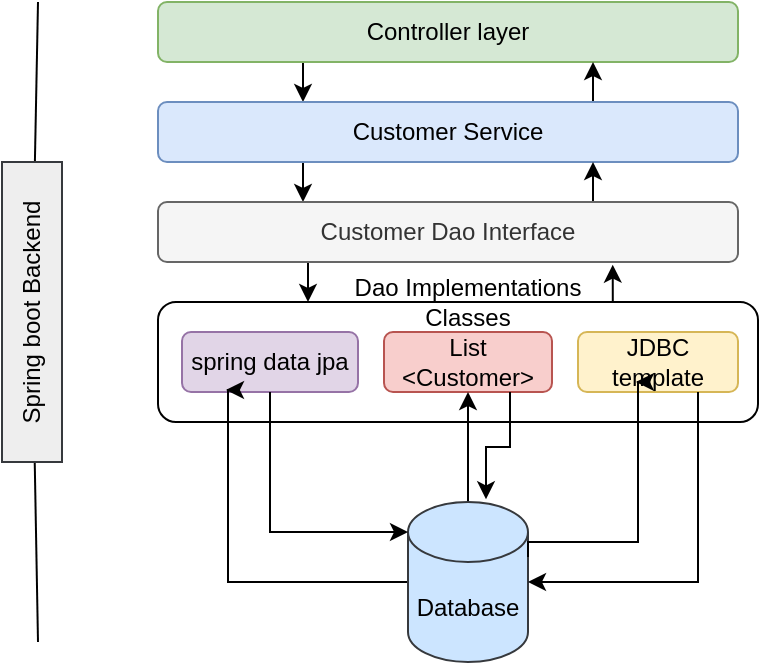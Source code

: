 <mxfile version="24.0.1" type="device">
  <diagram name="Page-1" id="lNiGZyVrh1PG7opVN7t-">
    <mxGraphModel dx="794" dy="446" grid="1" gridSize="10" guides="1" tooltips="1" connect="1" arrows="1" fold="1" page="1" pageScale="1" pageWidth="850" pageHeight="1100" background="#FFFFFF" math="0" shadow="0">
      <root>
        <mxCell id="0" />
        <mxCell id="1" parent="0" />
        <mxCell id="ifiETsFPABOgiDAHyqXk-23" style="edgeStyle=orthogonalEdgeStyle;rounded=0;orthogonalLoop=1;jettySize=auto;html=1;exitX=0.25;exitY=1;exitDx=0;exitDy=0;entryX=0.25;entryY=0;entryDx=0;entryDy=0;" edge="1" parent="1" source="ifiETsFPABOgiDAHyqXk-1" target="ifiETsFPABOgiDAHyqXk-2">
          <mxGeometry relative="1" as="geometry" />
        </mxCell>
        <mxCell id="ifiETsFPABOgiDAHyqXk-1" value="Controller layer" style="rounded=1;whiteSpace=wrap;html=1;fillColor=#d5e8d4;strokeColor=#82b366;" vertex="1" parent="1">
          <mxGeometry x="270" y="70" width="290" height="30" as="geometry" />
        </mxCell>
        <mxCell id="ifiETsFPABOgiDAHyqXk-21" style="edgeStyle=orthogonalEdgeStyle;rounded=0;orthogonalLoop=1;jettySize=auto;html=1;exitX=0.25;exitY=1;exitDx=0;exitDy=0;entryX=0.25;entryY=0;entryDx=0;entryDy=0;" edge="1" parent="1" source="ifiETsFPABOgiDAHyqXk-2" target="ifiETsFPABOgiDAHyqXk-3">
          <mxGeometry relative="1" as="geometry" />
        </mxCell>
        <mxCell id="ifiETsFPABOgiDAHyqXk-24" style="edgeStyle=orthogonalEdgeStyle;rounded=0;orthogonalLoop=1;jettySize=auto;html=1;exitX=0.75;exitY=0;exitDx=0;exitDy=0;entryX=0.75;entryY=1;entryDx=0;entryDy=0;" edge="1" parent="1" source="ifiETsFPABOgiDAHyqXk-2" target="ifiETsFPABOgiDAHyqXk-1">
          <mxGeometry relative="1" as="geometry" />
        </mxCell>
        <mxCell id="ifiETsFPABOgiDAHyqXk-2" value="Customer Service" style="rounded=1;whiteSpace=wrap;html=1;fillColor=#dae8fc;strokeColor=#6c8ebf;" vertex="1" parent="1">
          <mxGeometry x="270" y="120" width="290" height="30" as="geometry" />
        </mxCell>
        <mxCell id="ifiETsFPABOgiDAHyqXk-18" style="edgeStyle=orthogonalEdgeStyle;rounded=0;orthogonalLoop=1;jettySize=auto;html=1;exitX=0.25;exitY=1;exitDx=0;exitDy=0;entryX=0.25;entryY=0;entryDx=0;entryDy=0;" edge="1" parent="1" source="ifiETsFPABOgiDAHyqXk-3" target="ifiETsFPABOgiDAHyqXk-4">
          <mxGeometry relative="1" as="geometry" />
        </mxCell>
        <mxCell id="ifiETsFPABOgiDAHyqXk-22" style="edgeStyle=orthogonalEdgeStyle;rounded=0;orthogonalLoop=1;jettySize=auto;html=1;exitX=0.75;exitY=0;exitDx=0;exitDy=0;entryX=0.75;entryY=1;entryDx=0;entryDy=0;" edge="1" parent="1" source="ifiETsFPABOgiDAHyqXk-3" target="ifiETsFPABOgiDAHyqXk-2">
          <mxGeometry relative="1" as="geometry" />
        </mxCell>
        <mxCell id="ifiETsFPABOgiDAHyqXk-3" value="Customer Dao Interface" style="rounded=1;whiteSpace=wrap;html=1;fillColor=#f5f5f5;fontColor=#333333;strokeColor=#666666;" vertex="1" parent="1">
          <mxGeometry x="270" y="170" width="290" height="30" as="geometry" />
        </mxCell>
        <mxCell id="ifiETsFPABOgiDAHyqXk-4" value="" style="rounded=1;whiteSpace=wrap;html=1;" vertex="1" parent="1">
          <mxGeometry x="270" y="220" width="300" height="60" as="geometry" />
        </mxCell>
        <mxCell id="ifiETsFPABOgiDAHyqXk-5" value="spring data jpa" style="rounded=1;whiteSpace=wrap;html=1;fillColor=#e1d5e7;strokeColor=#9673a6;" vertex="1" parent="1">
          <mxGeometry x="282" y="235" width="88" height="30" as="geometry" />
        </mxCell>
        <mxCell id="ifiETsFPABOgiDAHyqXk-6" value="List &amp;lt;Customer&amp;gt;" style="rounded=1;whiteSpace=wrap;html=1;fillColor=#f8cecc;strokeColor=#b85450;" vertex="1" parent="1">
          <mxGeometry x="383" y="235" width="84" height="30" as="geometry" />
        </mxCell>
        <mxCell id="ifiETsFPABOgiDAHyqXk-7" value="JDBC template" style="rounded=1;whiteSpace=wrap;html=1;fillColor=#fff2cc;strokeColor=#d6b656;" vertex="1" parent="1">
          <mxGeometry x="480" y="235" width="80" height="30" as="geometry" />
        </mxCell>
        <mxCell id="ifiETsFPABOgiDAHyqXk-10" style="edgeStyle=orthogonalEdgeStyle;rounded=0;orthogonalLoop=1;jettySize=auto;html=1;exitX=0;exitY=0;exitDx=0;exitDy=27.5;exitPerimeter=0;entryX=0.25;entryY=1;entryDx=0;entryDy=0;" edge="1" parent="1">
          <mxGeometry relative="1" as="geometry">
            <mxPoint x="395" y="346.5" as="sourcePoint" />
            <mxPoint x="304" y="264" as="targetPoint" />
            <Array as="points">
              <mxPoint x="395" y="360" />
              <mxPoint x="305" y="360" />
            </Array>
          </mxGeometry>
        </mxCell>
        <mxCell id="ifiETsFPABOgiDAHyqXk-13" style="edgeStyle=orthogonalEdgeStyle;rounded=0;orthogonalLoop=1;jettySize=auto;html=1;exitX=0.5;exitY=0;exitDx=0;exitDy=0;exitPerimeter=0;entryX=0.5;entryY=1;entryDx=0;entryDy=0;" edge="1" parent="1" source="ifiETsFPABOgiDAHyqXk-8" target="ifiETsFPABOgiDAHyqXk-6">
          <mxGeometry relative="1" as="geometry" />
        </mxCell>
        <mxCell id="ifiETsFPABOgiDAHyqXk-8" value="Database" style="shape=cylinder3;whiteSpace=wrap;html=1;boundedLbl=1;backgroundOutline=1;size=15;fillColor=#cce5ff;strokeColor=#36393d;" vertex="1" parent="1">
          <mxGeometry x="395" y="320" width="60" height="80" as="geometry" />
        </mxCell>
        <mxCell id="ifiETsFPABOgiDAHyqXk-11" style="edgeStyle=orthogonalEdgeStyle;rounded=0;orthogonalLoop=1;jettySize=auto;html=1;exitX=0.5;exitY=1;exitDx=0;exitDy=0;entryX=0;entryY=0;entryDx=0;entryDy=15;entryPerimeter=0;" edge="1" parent="1" source="ifiETsFPABOgiDAHyqXk-5" target="ifiETsFPABOgiDAHyqXk-8">
          <mxGeometry relative="1" as="geometry" />
        </mxCell>
        <mxCell id="ifiETsFPABOgiDAHyqXk-15" style="edgeStyle=orthogonalEdgeStyle;rounded=0;orthogonalLoop=1;jettySize=auto;html=1;exitX=1;exitY=0;exitDx=0;exitDy=27.5;exitPerimeter=0;" edge="1" parent="1" source="ifiETsFPABOgiDAHyqXk-8">
          <mxGeometry relative="1" as="geometry">
            <mxPoint x="509" y="260" as="targetPoint" />
            <Array as="points">
              <mxPoint x="455" y="340" />
              <mxPoint x="510" y="340" />
            </Array>
          </mxGeometry>
        </mxCell>
        <mxCell id="ifiETsFPABOgiDAHyqXk-16" style="edgeStyle=orthogonalEdgeStyle;rounded=0;orthogonalLoop=1;jettySize=auto;html=1;exitX=0.75;exitY=1;exitDx=0;exitDy=0;entryX=1;entryY=0.5;entryDx=0;entryDy=0;entryPerimeter=0;" edge="1" parent="1" source="ifiETsFPABOgiDAHyqXk-7" target="ifiETsFPABOgiDAHyqXk-8">
          <mxGeometry relative="1" as="geometry" />
        </mxCell>
        <mxCell id="ifiETsFPABOgiDAHyqXk-17" style="edgeStyle=orthogonalEdgeStyle;rounded=0;orthogonalLoop=1;jettySize=auto;html=1;exitX=0.75;exitY=1;exitDx=0;exitDy=0;entryX=0.65;entryY=-0.017;entryDx=0;entryDy=0;entryPerimeter=0;" edge="1" parent="1" source="ifiETsFPABOgiDAHyqXk-6" target="ifiETsFPABOgiDAHyqXk-8">
          <mxGeometry relative="1" as="geometry" />
        </mxCell>
        <mxCell id="ifiETsFPABOgiDAHyqXk-20" style="edgeStyle=orthogonalEdgeStyle;rounded=0;orthogonalLoop=1;jettySize=auto;html=1;exitX=0.75;exitY=0;exitDx=0;exitDy=0;entryX=0.784;entryY=1.044;entryDx=0;entryDy=0;entryPerimeter=0;" edge="1" parent="1" source="ifiETsFPABOgiDAHyqXk-4" target="ifiETsFPABOgiDAHyqXk-3">
          <mxGeometry relative="1" as="geometry" />
        </mxCell>
        <mxCell id="ifiETsFPABOgiDAHyqXk-26" value="Dao Implementations&lt;div&gt;Classes&lt;/div&gt;" style="text;html=1;align=center;verticalAlign=middle;whiteSpace=wrap;rounded=0;" vertex="1" parent="1">
          <mxGeometry x="365" y="205" width="120" height="30" as="geometry" />
        </mxCell>
        <mxCell id="ifiETsFPABOgiDAHyqXk-28" value="" style="endArrow=none;html=1;rounded=0;" edge="1" parent="1" source="ifiETsFPABOgiDAHyqXk-29">
          <mxGeometry width="50" height="50" relative="1" as="geometry">
            <mxPoint x="210" y="390" as="sourcePoint" />
            <mxPoint x="210" y="70" as="targetPoint" />
          </mxGeometry>
        </mxCell>
        <mxCell id="ifiETsFPABOgiDAHyqXk-30" value="" style="endArrow=none;html=1;rounded=0;" edge="1" parent="1" target="ifiETsFPABOgiDAHyqXk-29">
          <mxGeometry width="50" height="50" relative="1" as="geometry">
            <mxPoint x="210" y="390" as="sourcePoint" />
            <mxPoint x="210" y="70" as="targetPoint" />
          </mxGeometry>
        </mxCell>
        <mxCell id="ifiETsFPABOgiDAHyqXk-29" value="Spring boot Backend" style="text;html=1;align=center;verticalAlign=middle;whiteSpace=wrap;rounded=0;rotation=270;fillColor=#eeeeee;strokeColor=#36393d;" vertex="1" parent="1">
          <mxGeometry x="132" y="210" width="150" height="30" as="geometry" />
        </mxCell>
      </root>
    </mxGraphModel>
  </diagram>
</mxfile>
